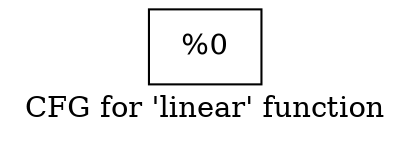 digraph "CFG for 'linear' function" {
	label="CFG for 'linear' function";

	Node0x1776b50 [shape=record,label="{%0}"];
}
